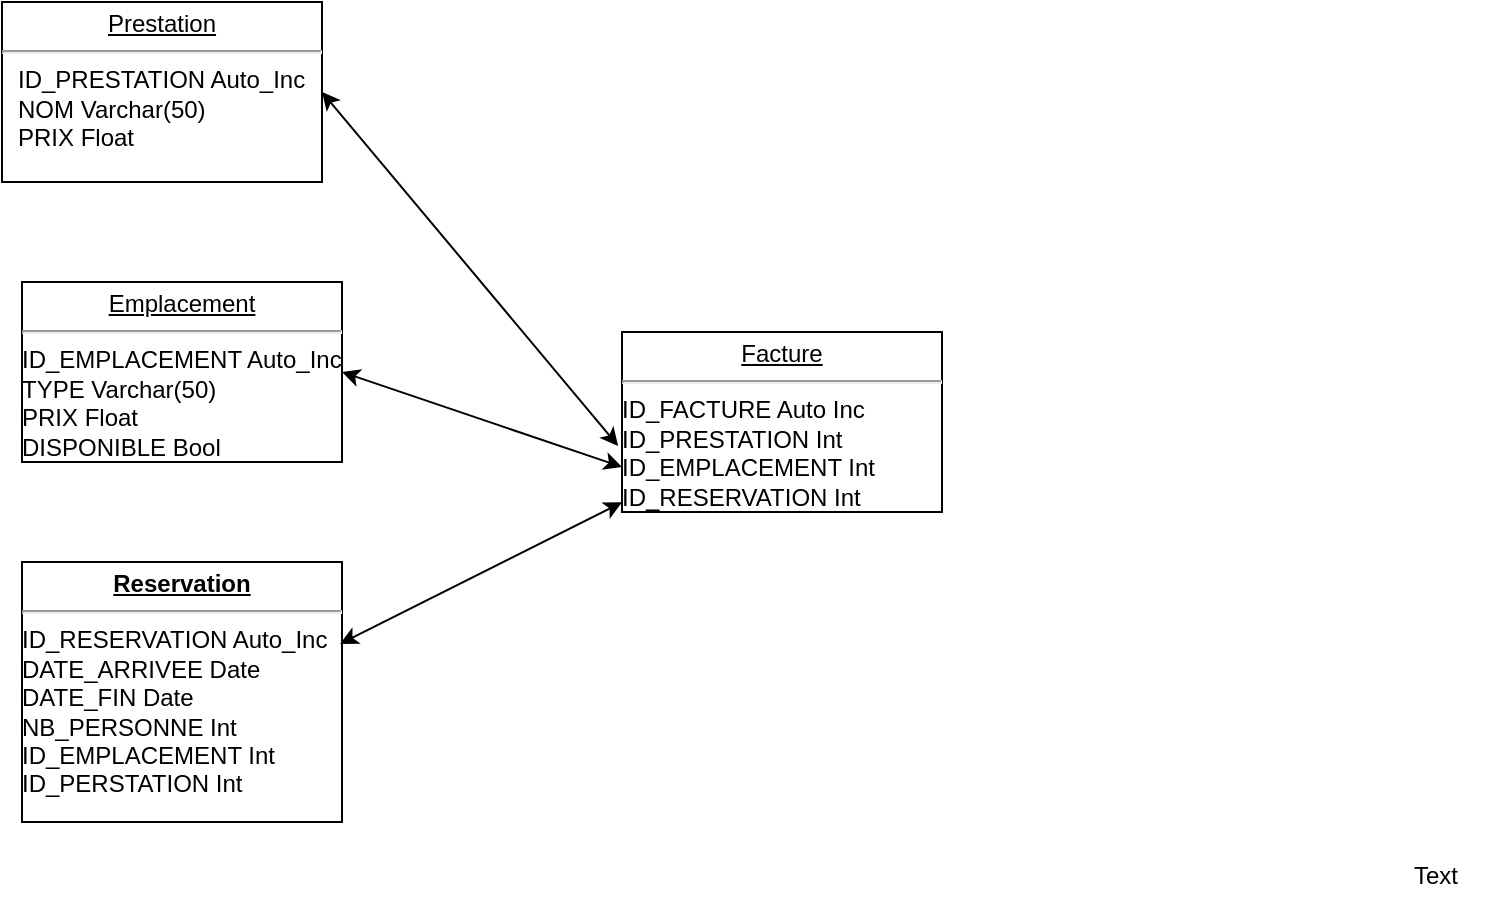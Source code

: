 <mxfile version="10.7.5" type="device"><diagram id="U7SvwKQsw9xn5-lmFAo0" name="Page-1"><mxGraphModel dx="840" dy="431" grid="1" gridSize="10" guides="1" tooltips="1" connect="1" arrows="1" fold="1" page="1" pageScale="1" pageWidth="827" pageHeight="1169" math="0" shadow="0"><root><mxCell id="0"/><mxCell id="1" parent="0"/><mxCell id="xFropaEWXUf-DSoIKw8l-1" value="&lt;p style=&quot;margin: 0px ; margin-top: 4px ; text-align: center ; text-decoration: underline&quot;&gt;Prestation&lt;/p&gt;&lt;hr&gt;&lt;p style=&quot;margin: 0px ; margin-left: 8px&quot;&gt;ID_PRESTATION Auto_Inc&lt;br&gt;&lt;/p&gt;&lt;p style=&quot;margin: 0px ; margin-left: 8px&quot;&gt;NOM Varchar(50)&lt;br&gt;&lt;/p&gt;&lt;p style=&quot;margin: 0px ; margin-left: 8px&quot;&gt;PRIX Float&lt;br&gt;&lt;/p&gt;" style="verticalAlign=top;align=left;overflow=fill;fontSize=12;fontFamily=Helvetica;html=1;" vertex="1" parent="1"><mxGeometry x="10" y="20" width="160" height="90" as="geometry"/></mxCell><mxCell id="xFropaEWXUf-DSoIKw8l-2" value="&lt;p style=&quot;margin: 0px ; margin-top: 4px ; text-align: center ; text-decoration: underline&quot;&gt;Emplacement&lt;/p&gt;&lt;hr&gt;&lt;div&gt;ID_EMPLACEMENT Auto_Inc&lt;/div&gt;&lt;div&gt;TYPE Varchar(50)&lt;/div&gt;&lt;div&gt;PRIX Float&lt;/div&gt;&lt;div&gt;DISPONIBLE Bool&lt;br&gt;&lt;/div&gt;" style="verticalAlign=top;align=left;overflow=fill;fontSize=12;fontFamily=Helvetica;html=1;" vertex="1" parent="1"><mxGeometry x="20" y="160" width="160" height="90" as="geometry"/></mxCell><mxCell id="xFropaEWXUf-DSoIKw8l-4" value="&lt;p style=&quot;margin: 0px ; margin-top: 4px ; text-align: center ; text-decoration: underline&quot;&gt;Facture&lt;/p&gt;&lt;hr&gt;&lt;div&gt;ID_FACTURE Auto Inc&lt;/div&gt;&lt;div&gt;ID_PRESTATION Int&lt;/div&gt;&lt;div&gt;ID_EMPLACEMENT Int&lt;/div&gt;&lt;div&gt;ID_RESERVATION Int&lt;br&gt;&lt;/div&gt;" style="verticalAlign=top;align=left;overflow=fill;fontSize=12;fontFamily=Helvetica;html=1;" vertex="1" parent="1"><mxGeometry x="320" y="185" width="160" height="90" as="geometry"/></mxCell><mxCell id="xFropaEWXUf-DSoIKw8l-6" value="&lt;p style=&quot;margin: 0px ; margin-top: 4px ; text-align: center ; text-decoration: underline&quot;&gt;&lt;b&gt;Reservation&lt;/b&gt;&lt;/p&gt;&lt;hr&gt;&lt;div&gt;ID_RESERVATION Auto_Inc&lt;/div&gt;&lt;div&gt;DATE_ARRIVEE Date&lt;br&gt;&lt;/div&gt;&lt;div&gt;DATE_FIN Date&lt;br&gt;&lt;/div&gt;&lt;div&gt;NB_PERSONNE Int&lt;br&gt;&lt;/div&gt;&lt;div&gt;ID_EMPLACEMENT Int&lt;br&gt;&lt;/div&gt;&lt;div&gt;ID_PERSTATION Int&lt;br&gt;&lt;/div&gt;&lt;div&gt;&lt;br&gt;&lt;/div&gt;" style="verticalAlign=top;align=left;overflow=fill;fontSize=12;fontFamily=Helvetica;html=1;" vertex="1" parent="1"><mxGeometry x="20" y="300" width="160" height="130" as="geometry"/></mxCell><mxCell id="xFropaEWXUf-DSoIKw8l-8" value="Text" style="text;html=1;resizable=0;points=[];autosize=1;align=left;verticalAlign=top;spacingTop=-4;" vertex="1" parent="1"><mxGeometry x="714" y="447" width="40" height="20" as="geometry"/></mxCell><mxCell id="xFropaEWXUf-DSoIKw8l-9" value="" style="endArrow=classic;startArrow=classic;html=1;exitX=1;exitY=0.5;exitDx=0;exitDy=0;entryX=-0.012;entryY=0.633;entryDx=0;entryDy=0;entryPerimeter=0;" edge="1" parent="1" source="xFropaEWXUf-DSoIKw8l-1" target="xFropaEWXUf-DSoIKw8l-4"><mxGeometry width="50" height="50" relative="1" as="geometry"><mxPoint x="230" y="185" as="sourcePoint"/><mxPoint x="280" y="135" as="targetPoint"/></mxGeometry></mxCell><mxCell id="xFropaEWXUf-DSoIKw8l-10" value="" style="endArrow=classic;startArrow=classic;html=1;entryX=1;entryY=0.5;entryDx=0;entryDy=0;exitX=0;exitY=0.75;exitDx=0;exitDy=0;" edge="1" parent="1" source="xFropaEWXUf-DSoIKw8l-4" target="xFropaEWXUf-DSoIKw8l-2"><mxGeometry width="50" height="50" relative="1" as="geometry"><mxPoint x="525" y="200" as="sourcePoint"/><mxPoint x="575" y="150" as="targetPoint"/></mxGeometry></mxCell><mxCell id="xFropaEWXUf-DSoIKw8l-11" value="" style="endArrow=classic;startArrow=classic;html=1;entryX=0.994;entryY=0.315;entryDx=0;entryDy=0;entryPerimeter=0;" edge="1" parent="1" source="xFropaEWXUf-DSoIKw8l-4" target="xFropaEWXUf-DSoIKw8l-6"><mxGeometry width="50" height="50" relative="1" as="geometry"><mxPoint x="430" y="342" as="sourcePoint"/><mxPoint x="480" y="292" as="targetPoint"/></mxGeometry></mxCell></root></mxGraphModel></diagram></mxfile>